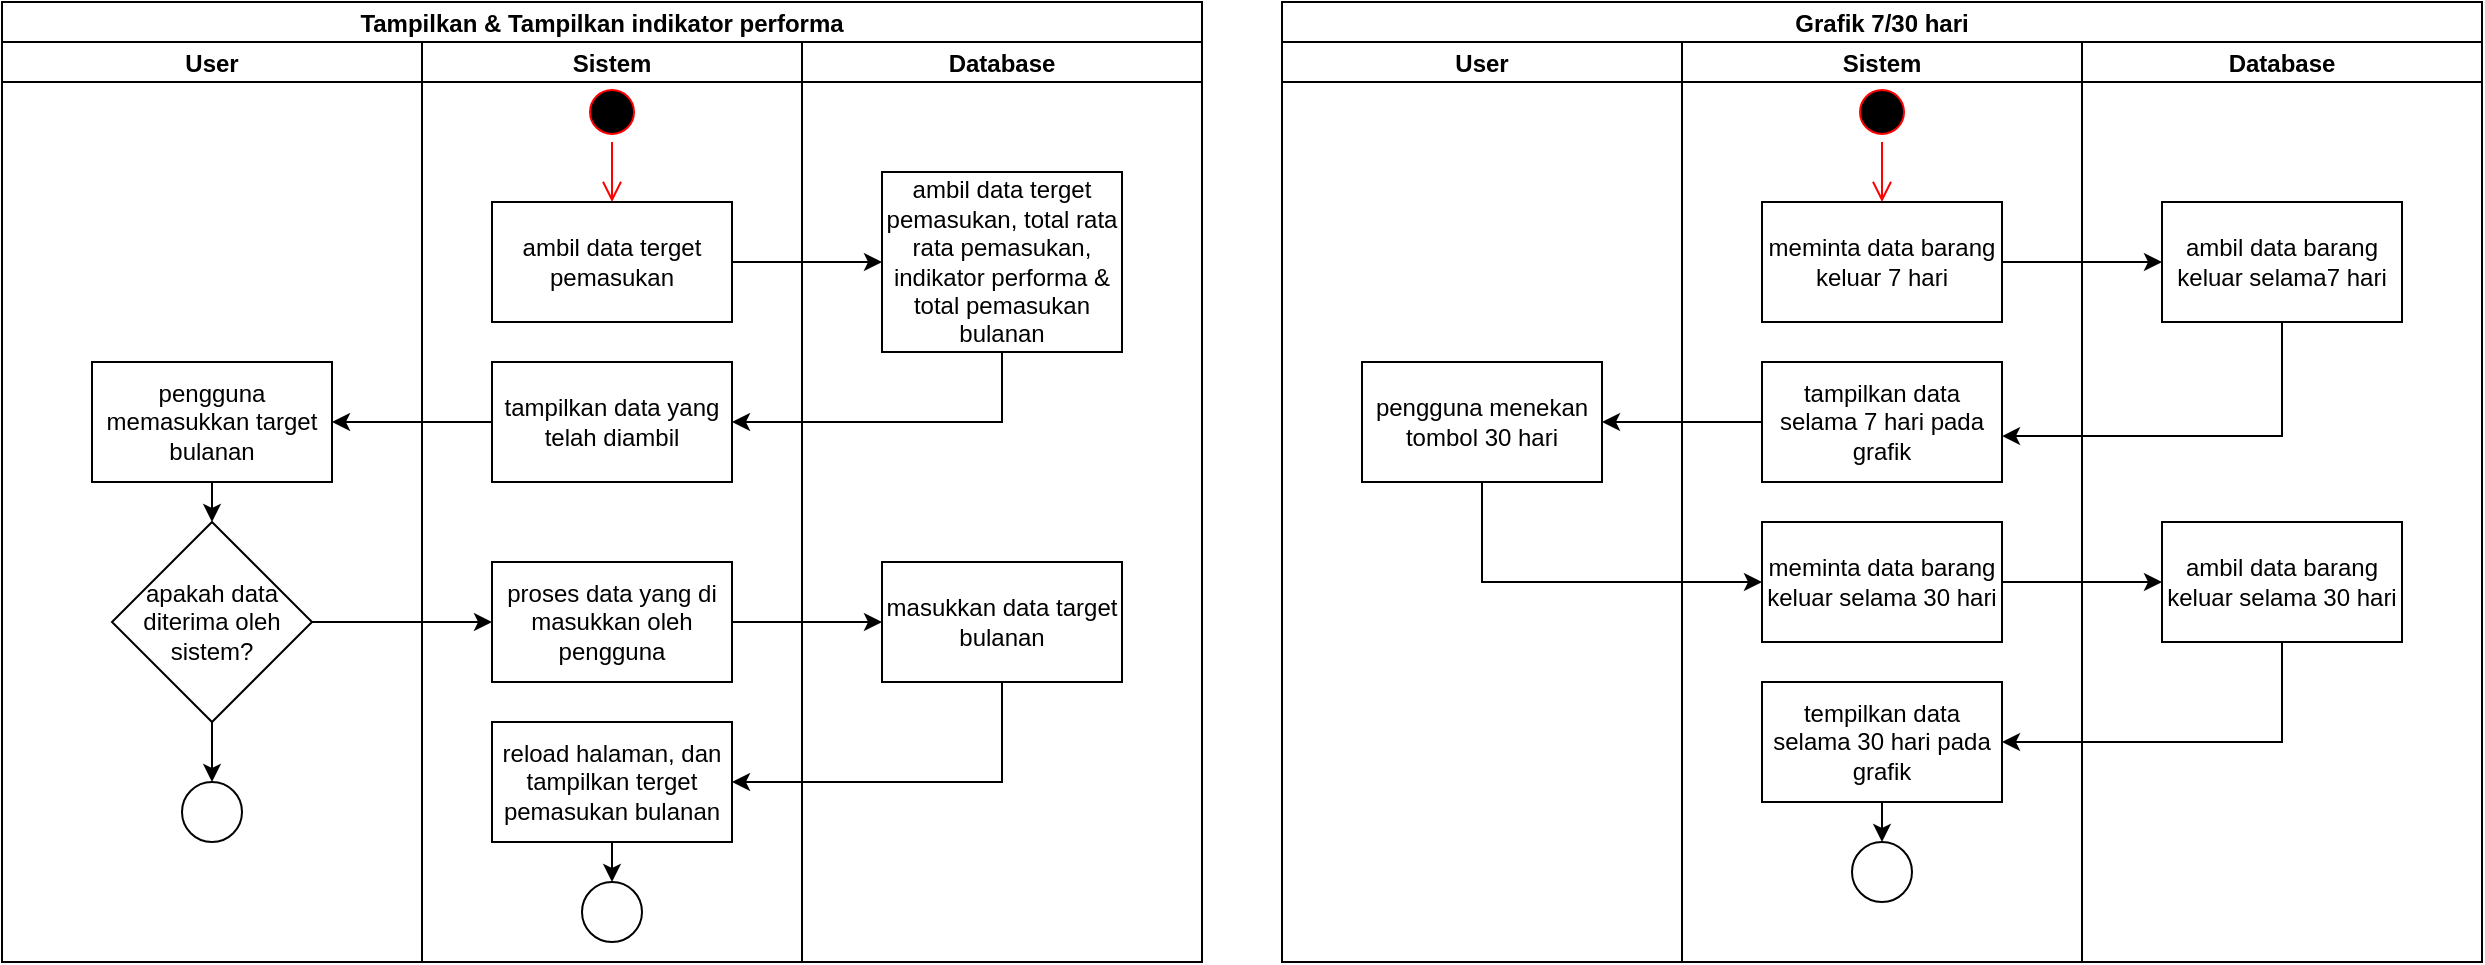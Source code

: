 <mxfile version="16.0.0" type="device"><diagram id="UZ6v20NHw6CZu90wELaI" name="Page-1"><mxGraphModel dx="868" dy="482" grid="1" gridSize="10" guides="1" tooltips="1" connect="1" arrows="1" fold="1" page="1" pageScale="1" pageWidth="850" pageHeight="1100" math="0" shadow="0"><root><mxCell id="0"/><mxCell id="1" parent="0"/><mxCell id="DU_iCry5ziEMawdKyJQ8-1" value="Tampilkan &amp; Tampilkan indikator performa" style="swimlane;childLayout=stackLayout;resizeParent=1;resizeParentMax=0;startSize=20;" vertex="1" parent="1"><mxGeometry x="40" y="40" width="600" height="480" as="geometry"/></mxCell><mxCell id="DU_iCry5ziEMawdKyJQ8-2" value="User" style="swimlane;startSize=20;" vertex="1" parent="DU_iCry5ziEMawdKyJQ8-1"><mxGeometry y="20" width="210" height="460" as="geometry"/></mxCell><mxCell id="DU_iCry5ziEMawdKyJQ8-19" style="edgeStyle=orthogonalEdgeStyle;rounded=0;orthogonalLoop=1;jettySize=auto;html=1;exitX=0.5;exitY=1;exitDx=0;exitDy=0;entryX=0.5;entryY=0;entryDx=0;entryDy=0;" edge="1" parent="DU_iCry5ziEMawdKyJQ8-2" source="DU_iCry5ziEMawdKyJQ8-10" target="DU_iCry5ziEMawdKyJQ8-18"><mxGeometry relative="1" as="geometry"/></mxCell><mxCell id="DU_iCry5ziEMawdKyJQ8-10" value="pengguna memasukkan target bulanan" style="rounded=0;whiteSpace=wrap;html=1;" vertex="1" parent="DU_iCry5ziEMawdKyJQ8-2"><mxGeometry x="45" y="160" width="120" height="60" as="geometry"/></mxCell><mxCell id="DU_iCry5ziEMawdKyJQ8-26" style="edgeStyle=orthogonalEdgeStyle;rounded=0;orthogonalLoop=1;jettySize=auto;html=1;exitX=0.5;exitY=1;exitDx=0;exitDy=0;entryX=0.5;entryY=0;entryDx=0;entryDy=0;" edge="1" parent="DU_iCry5ziEMawdKyJQ8-2" source="DU_iCry5ziEMawdKyJQ8-18" target="DU_iCry5ziEMawdKyJQ8-24"><mxGeometry relative="1" as="geometry"/></mxCell><mxCell id="DU_iCry5ziEMawdKyJQ8-18" value="apakah data diterima oleh sistem?" style="rhombus;whiteSpace=wrap;html=1;spacingLeft=10;spacingRight=10;" vertex="1" parent="DU_iCry5ziEMawdKyJQ8-2"><mxGeometry x="55" y="240" width="100" height="100" as="geometry"/></mxCell><mxCell id="DU_iCry5ziEMawdKyJQ8-24" value="" style="ellipse;whiteSpace=wrap;html=1;aspect=fixed;" vertex="1" parent="DU_iCry5ziEMawdKyJQ8-2"><mxGeometry x="90" y="370" width="30" height="30" as="geometry"/></mxCell><mxCell id="DU_iCry5ziEMawdKyJQ8-3" value="Sistem" style="swimlane;startSize=20;" vertex="1" parent="DU_iCry5ziEMawdKyJQ8-1"><mxGeometry x="210" y="20" width="190" height="460" as="geometry"/></mxCell><mxCell id="DU_iCry5ziEMawdKyJQ8-5" value="" style="ellipse;html=1;shape=startState;fillColor=#000000;strokeColor=#ff0000;" vertex="1" parent="DU_iCry5ziEMawdKyJQ8-3"><mxGeometry x="80" y="20" width="30" height="30" as="geometry"/></mxCell><mxCell id="DU_iCry5ziEMawdKyJQ8-6" value="" style="edgeStyle=orthogonalEdgeStyle;html=1;verticalAlign=bottom;endArrow=open;endSize=8;strokeColor=#ff0000;rounded=0;" edge="1" source="DU_iCry5ziEMawdKyJQ8-5" parent="DU_iCry5ziEMawdKyJQ8-3"><mxGeometry relative="1" as="geometry"><mxPoint x="95" y="80" as="targetPoint"/></mxGeometry></mxCell><mxCell id="DU_iCry5ziEMawdKyJQ8-7" value="ambil data terget pemasukan" style="rounded=0;whiteSpace=wrap;html=1;" vertex="1" parent="DU_iCry5ziEMawdKyJQ8-3"><mxGeometry x="35" y="80" width="120" height="60" as="geometry"/></mxCell><mxCell id="DU_iCry5ziEMawdKyJQ8-9" value="tampilkan data yang telah diambil" style="rounded=0;whiteSpace=wrap;html=1;" vertex="1" parent="DU_iCry5ziEMawdKyJQ8-3"><mxGeometry x="35" y="160" width="120" height="60" as="geometry"/></mxCell><mxCell id="DU_iCry5ziEMawdKyJQ8-11" value="proses data yang di masukkan oleh pengguna" style="rounded=0;whiteSpace=wrap;html=1;" vertex="1" parent="DU_iCry5ziEMawdKyJQ8-3"><mxGeometry x="35" y="260" width="120" height="60" as="geometry"/></mxCell><mxCell id="DU_iCry5ziEMawdKyJQ8-23" style="edgeStyle=orthogonalEdgeStyle;rounded=0;orthogonalLoop=1;jettySize=auto;html=1;exitX=0.5;exitY=1;exitDx=0;exitDy=0;entryX=0.5;entryY=0;entryDx=0;entryDy=0;" edge="1" parent="DU_iCry5ziEMawdKyJQ8-3" source="DU_iCry5ziEMawdKyJQ8-13" target="DU_iCry5ziEMawdKyJQ8-14"><mxGeometry relative="1" as="geometry"/></mxCell><mxCell id="DU_iCry5ziEMawdKyJQ8-13" value="reload halaman, dan tampilkan terget pemasukan bulanan" style="rounded=0;whiteSpace=wrap;html=1;" vertex="1" parent="DU_iCry5ziEMawdKyJQ8-3"><mxGeometry x="35" y="340" width="120" height="60" as="geometry"/></mxCell><mxCell id="DU_iCry5ziEMawdKyJQ8-14" value="" style="ellipse;whiteSpace=wrap;html=1;aspect=fixed;" vertex="1" parent="DU_iCry5ziEMawdKyJQ8-3"><mxGeometry x="80" y="420" width="30" height="30" as="geometry"/></mxCell><mxCell id="DU_iCry5ziEMawdKyJQ8-4" value="Database" style="swimlane;startSize=20;" vertex="1" parent="DU_iCry5ziEMawdKyJQ8-1"><mxGeometry x="400" y="20" width="200" height="460" as="geometry"/></mxCell><mxCell id="DU_iCry5ziEMawdKyJQ8-8" value="ambil data terget pemasukan, total rata rata pemasukan, indikator performa &amp;amp; total pemasukan bulanan" style="rounded=0;whiteSpace=wrap;html=1;" vertex="1" parent="DU_iCry5ziEMawdKyJQ8-4"><mxGeometry x="40" y="65" width="120" height="90" as="geometry"/></mxCell><mxCell id="DU_iCry5ziEMawdKyJQ8-12" value="masukkan data target bulanan" style="rounded=0;whiteSpace=wrap;html=1;" vertex="1" parent="DU_iCry5ziEMawdKyJQ8-4"><mxGeometry x="40" y="260" width="120" height="60" as="geometry"/></mxCell><mxCell id="DU_iCry5ziEMawdKyJQ8-15" style="edgeStyle=orthogonalEdgeStyle;rounded=0;orthogonalLoop=1;jettySize=auto;html=1;exitX=1;exitY=0.5;exitDx=0;exitDy=0;entryX=0;entryY=0.5;entryDx=0;entryDy=0;" edge="1" parent="DU_iCry5ziEMawdKyJQ8-1" source="DU_iCry5ziEMawdKyJQ8-7" target="DU_iCry5ziEMawdKyJQ8-8"><mxGeometry relative="1" as="geometry"/></mxCell><mxCell id="DU_iCry5ziEMawdKyJQ8-16" style="edgeStyle=orthogonalEdgeStyle;rounded=0;orthogonalLoop=1;jettySize=auto;html=1;exitX=0.5;exitY=1;exitDx=0;exitDy=0;entryX=1;entryY=0.5;entryDx=0;entryDy=0;" edge="1" parent="DU_iCry5ziEMawdKyJQ8-1" source="DU_iCry5ziEMawdKyJQ8-8" target="DU_iCry5ziEMawdKyJQ8-9"><mxGeometry relative="1" as="geometry"/></mxCell><mxCell id="DU_iCry5ziEMawdKyJQ8-17" style="edgeStyle=orthogonalEdgeStyle;rounded=0;orthogonalLoop=1;jettySize=auto;html=1;exitX=0;exitY=0.5;exitDx=0;exitDy=0;entryX=1;entryY=0.5;entryDx=0;entryDy=0;" edge="1" parent="DU_iCry5ziEMawdKyJQ8-1" source="DU_iCry5ziEMawdKyJQ8-9" target="DU_iCry5ziEMawdKyJQ8-10"><mxGeometry relative="1" as="geometry"/></mxCell><mxCell id="DU_iCry5ziEMawdKyJQ8-20" style="edgeStyle=orthogonalEdgeStyle;rounded=0;orthogonalLoop=1;jettySize=auto;html=1;exitX=1;exitY=0.5;exitDx=0;exitDy=0;entryX=0;entryY=0.5;entryDx=0;entryDy=0;" edge="1" parent="DU_iCry5ziEMawdKyJQ8-1" source="DU_iCry5ziEMawdKyJQ8-18" target="DU_iCry5ziEMawdKyJQ8-11"><mxGeometry relative="1" as="geometry"/></mxCell><mxCell id="DU_iCry5ziEMawdKyJQ8-21" style="edgeStyle=orthogonalEdgeStyle;rounded=0;orthogonalLoop=1;jettySize=auto;html=1;exitX=1;exitY=0.5;exitDx=0;exitDy=0;entryX=0;entryY=0.5;entryDx=0;entryDy=0;" edge="1" parent="DU_iCry5ziEMawdKyJQ8-1" source="DU_iCry5ziEMawdKyJQ8-11" target="DU_iCry5ziEMawdKyJQ8-12"><mxGeometry relative="1" as="geometry"/></mxCell><mxCell id="DU_iCry5ziEMawdKyJQ8-22" style="edgeStyle=orthogonalEdgeStyle;rounded=0;orthogonalLoop=1;jettySize=auto;html=1;exitX=0.5;exitY=1;exitDx=0;exitDy=0;entryX=1;entryY=0.5;entryDx=0;entryDy=0;" edge="1" parent="DU_iCry5ziEMawdKyJQ8-1" source="DU_iCry5ziEMawdKyJQ8-12" target="DU_iCry5ziEMawdKyJQ8-13"><mxGeometry relative="1" as="geometry"/></mxCell><mxCell id="DU_iCry5ziEMawdKyJQ8-27" value="Grafik 7/30 hari" style="swimlane;childLayout=stackLayout;resizeParent=1;resizeParentMax=0;startSize=20;" vertex="1" parent="1"><mxGeometry x="680" y="40" width="600" height="480" as="geometry"/></mxCell><mxCell id="DU_iCry5ziEMawdKyJQ8-28" value="User" style="swimlane;startSize=20;" vertex="1" parent="DU_iCry5ziEMawdKyJQ8-27"><mxGeometry y="20" width="200" height="460" as="geometry"/></mxCell><mxCell id="DU_iCry5ziEMawdKyJQ8-39" value="pengguna menekan tombol 30 hari" style="rounded=0;whiteSpace=wrap;html=1;" vertex="1" parent="DU_iCry5ziEMawdKyJQ8-28"><mxGeometry x="40" y="160" width="120" height="60" as="geometry"/></mxCell><mxCell id="DU_iCry5ziEMawdKyJQ8-29" value="Sistem" style="swimlane;startSize=20;" vertex="1" parent="DU_iCry5ziEMawdKyJQ8-27"><mxGeometry x="200" y="20" width="200" height="460" as="geometry"/></mxCell><mxCell id="DU_iCry5ziEMawdKyJQ8-31" value="" style="ellipse;html=1;shape=startState;fillColor=#000000;strokeColor=#ff0000;" vertex="1" parent="DU_iCry5ziEMawdKyJQ8-29"><mxGeometry x="85" y="20" width="30" height="30" as="geometry"/></mxCell><mxCell id="DU_iCry5ziEMawdKyJQ8-32" value="" style="edgeStyle=orthogonalEdgeStyle;html=1;verticalAlign=bottom;endArrow=open;endSize=8;strokeColor=#ff0000;rounded=0;" edge="1" source="DU_iCry5ziEMawdKyJQ8-31" parent="DU_iCry5ziEMawdKyJQ8-29"><mxGeometry relative="1" as="geometry"><mxPoint x="100" y="80" as="targetPoint"/></mxGeometry></mxCell><mxCell id="DU_iCry5ziEMawdKyJQ8-34" value="meminta data barang keluar 7 hari" style="rounded=0;whiteSpace=wrap;html=1;" vertex="1" parent="DU_iCry5ziEMawdKyJQ8-29"><mxGeometry x="40" y="80" width="120" height="60" as="geometry"/></mxCell><mxCell id="DU_iCry5ziEMawdKyJQ8-35" value="tampilkan data selama 7 hari pada grafik" style="rounded=0;whiteSpace=wrap;html=1;" vertex="1" parent="DU_iCry5ziEMawdKyJQ8-29"><mxGeometry x="40" y="160" width="120" height="60" as="geometry"/></mxCell><mxCell id="DU_iCry5ziEMawdKyJQ8-40" value="meminta data barang keluar selama 30 hari" style="rounded=0;whiteSpace=wrap;html=1;" vertex="1" parent="DU_iCry5ziEMawdKyJQ8-29"><mxGeometry x="40" y="240" width="120" height="60" as="geometry"/></mxCell><mxCell id="DU_iCry5ziEMawdKyJQ8-48" style="edgeStyle=orthogonalEdgeStyle;rounded=0;orthogonalLoop=1;jettySize=auto;html=1;exitX=0.5;exitY=1;exitDx=0;exitDy=0;entryX=0.5;entryY=0;entryDx=0;entryDy=0;" edge="1" parent="DU_iCry5ziEMawdKyJQ8-29" source="DU_iCry5ziEMawdKyJQ8-42" target="DU_iCry5ziEMawdKyJQ8-43"><mxGeometry relative="1" as="geometry"/></mxCell><mxCell id="DU_iCry5ziEMawdKyJQ8-42" value="tempilkan data selama 30 hari pada grafik" style="rounded=0;whiteSpace=wrap;html=1;" vertex="1" parent="DU_iCry5ziEMawdKyJQ8-29"><mxGeometry x="40" y="320" width="120" height="60" as="geometry"/></mxCell><mxCell id="DU_iCry5ziEMawdKyJQ8-43" value="" style="ellipse;whiteSpace=wrap;html=1;aspect=fixed;" vertex="1" parent="DU_iCry5ziEMawdKyJQ8-29"><mxGeometry x="85" y="400" width="30" height="30" as="geometry"/></mxCell><mxCell id="DU_iCry5ziEMawdKyJQ8-30" value="Database" style="swimlane;startSize=20;" vertex="1" parent="DU_iCry5ziEMawdKyJQ8-27"><mxGeometry x="400" y="20" width="200" height="460" as="geometry"/></mxCell><mxCell id="DU_iCry5ziEMawdKyJQ8-33" value="ambil data barang keluar selama7 hari" style="rounded=0;whiteSpace=wrap;html=1;" vertex="1" parent="DU_iCry5ziEMawdKyJQ8-30"><mxGeometry x="40" y="80" width="120" height="60" as="geometry"/></mxCell><mxCell id="DU_iCry5ziEMawdKyJQ8-41" value="ambil data barang keluar selama 30 hari" style="rounded=0;whiteSpace=wrap;html=1;" vertex="1" parent="DU_iCry5ziEMawdKyJQ8-30"><mxGeometry x="40" y="240" width="120" height="60" as="geometry"/></mxCell><mxCell id="DU_iCry5ziEMawdKyJQ8-36" style="edgeStyle=orthogonalEdgeStyle;rounded=0;orthogonalLoop=1;jettySize=auto;html=1;exitX=1;exitY=0.5;exitDx=0;exitDy=0;entryX=0;entryY=0.5;entryDx=0;entryDy=0;" edge="1" parent="DU_iCry5ziEMawdKyJQ8-27" source="DU_iCry5ziEMawdKyJQ8-34" target="DU_iCry5ziEMawdKyJQ8-33"><mxGeometry relative="1" as="geometry"/></mxCell><mxCell id="DU_iCry5ziEMawdKyJQ8-37" style="edgeStyle=orthogonalEdgeStyle;rounded=0;orthogonalLoop=1;jettySize=auto;html=1;exitX=0.5;exitY=1;exitDx=0;exitDy=0;entryX=1;entryY=0.617;entryDx=0;entryDy=0;entryPerimeter=0;" edge="1" parent="DU_iCry5ziEMawdKyJQ8-27" source="DU_iCry5ziEMawdKyJQ8-33" target="DU_iCry5ziEMawdKyJQ8-35"><mxGeometry relative="1" as="geometry"/></mxCell><mxCell id="DU_iCry5ziEMawdKyJQ8-44" style="edgeStyle=orthogonalEdgeStyle;rounded=0;orthogonalLoop=1;jettySize=auto;html=1;exitX=0;exitY=0.5;exitDx=0;exitDy=0;entryX=1;entryY=0.5;entryDx=0;entryDy=0;" edge="1" parent="DU_iCry5ziEMawdKyJQ8-27" source="DU_iCry5ziEMawdKyJQ8-35" target="DU_iCry5ziEMawdKyJQ8-39"><mxGeometry relative="1" as="geometry"/></mxCell><mxCell id="DU_iCry5ziEMawdKyJQ8-45" style="edgeStyle=orthogonalEdgeStyle;rounded=0;orthogonalLoop=1;jettySize=auto;html=1;exitX=0.5;exitY=1;exitDx=0;exitDy=0;entryX=0;entryY=0.5;entryDx=0;entryDy=0;" edge="1" parent="DU_iCry5ziEMawdKyJQ8-27" source="DU_iCry5ziEMawdKyJQ8-39" target="DU_iCry5ziEMawdKyJQ8-40"><mxGeometry relative="1" as="geometry"/></mxCell><mxCell id="DU_iCry5ziEMawdKyJQ8-46" style="edgeStyle=orthogonalEdgeStyle;rounded=0;orthogonalLoop=1;jettySize=auto;html=1;exitX=1;exitY=0.5;exitDx=0;exitDy=0;entryX=0;entryY=0.5;entryDx=0;entryDy=0;" edge="1" parent="DU_iCry5ziEMawdKyJQ8-27" source="DU_iCry5ziEMawdKyJQ8-40" target="DU_iCry5ziEMawdKyJQ8-41"><mxGeometry relative="1" as="geometry"/></mxCell><mxCell id="DU_iCry5ziEMawdKyJQ8-47" style="edgeStyle=orthogonalEdgeStyle;rounded=0;orthogonalLoop=1;jettySize=auto;html=1;exitX=0.5;exitY=1;exitDx=0;exitDy=0;entryX=1;entryY=0.5;entryDx=0;entryDy=0;" edge="1" parent="DU_iCry5ziEMawdKyJQ8-27" source="DU_iCry5ziEMawdKyJQ8-41" target="DU_iCry5ziEMawdKyJQ8-42"><mxGeometry relative="1" as="geometry"/></mxCell></root></mxGraphModel></diagram></mxfile>